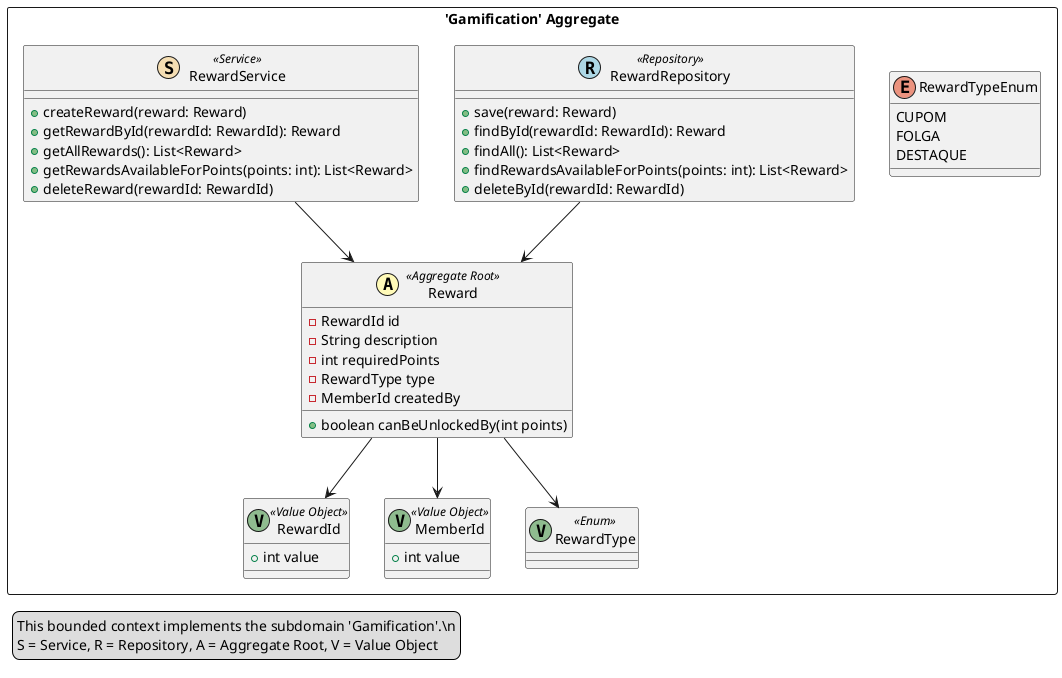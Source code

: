 @startuml
skinparam componentStyle uml2

package "'Gamification' Aggregate" <<Rectangle>> {

    ' ==================== ENTITY ====================
    class Reward <<(A,#fffab8) Aggregate Root>> {
        - RewardId id
        - String description
        - int requiredPoints
        - RewardType type
        - MemberId createdBy

        + boolean canBeUnlockedBy(int points)
    }

    ' ==================== VALUE OBJECTS ====================
    class RewardId <<(V,DarkSeaGreen) Value Object>> {
        + int value
    }

    class MemberId <<(V,DarkSeaGreen) Value Object>> {
        + int value
    }

    class RewardType <<(V,DarkSeaGreen) Enum>> {
    }

    enum RewardTypeEnum {
        CUPOM
        FOLGA
        DESTAQUE
    }

    ' ==================== REPOSITORY ====================
    class RewardRepository <<(R,LightBlue) Repository>> {
        + save(reward: Reward)
        + findById(rewardId: RewardId): Reward
        + findAll(): List<Reward>
        + findRewardsAvailableForPoints(points: int): List<Reward>
        + deleteById(rewardId: RewardId)
    }

    ' ==================== SERVICE ====================
    class RewardService <<(S,Wheat) Service>> {
        + createReward(reward: Reward)
        + getRewardById(rewardId: RewardId): Reward
        + getAllRewards(): List<Reward>
        + getRewardsAvailableForPoints(points: int): List<Reward>
        + deleteReward(rewardId: RewardId)
    }

    ' ==================== RELATIONSHIPS ====================
    Reward --> RewardId
    Reward --> MemberId
    Reward --> RewardType

    RewardRepository --> Reward
    RewardService --> Reward
}

legend left
  This bounded context implements the subdomain 'Gamification'.\n
  S = Service, R = Repository, A = Aggregate Root, V = Value Object
end legend
@enduml
